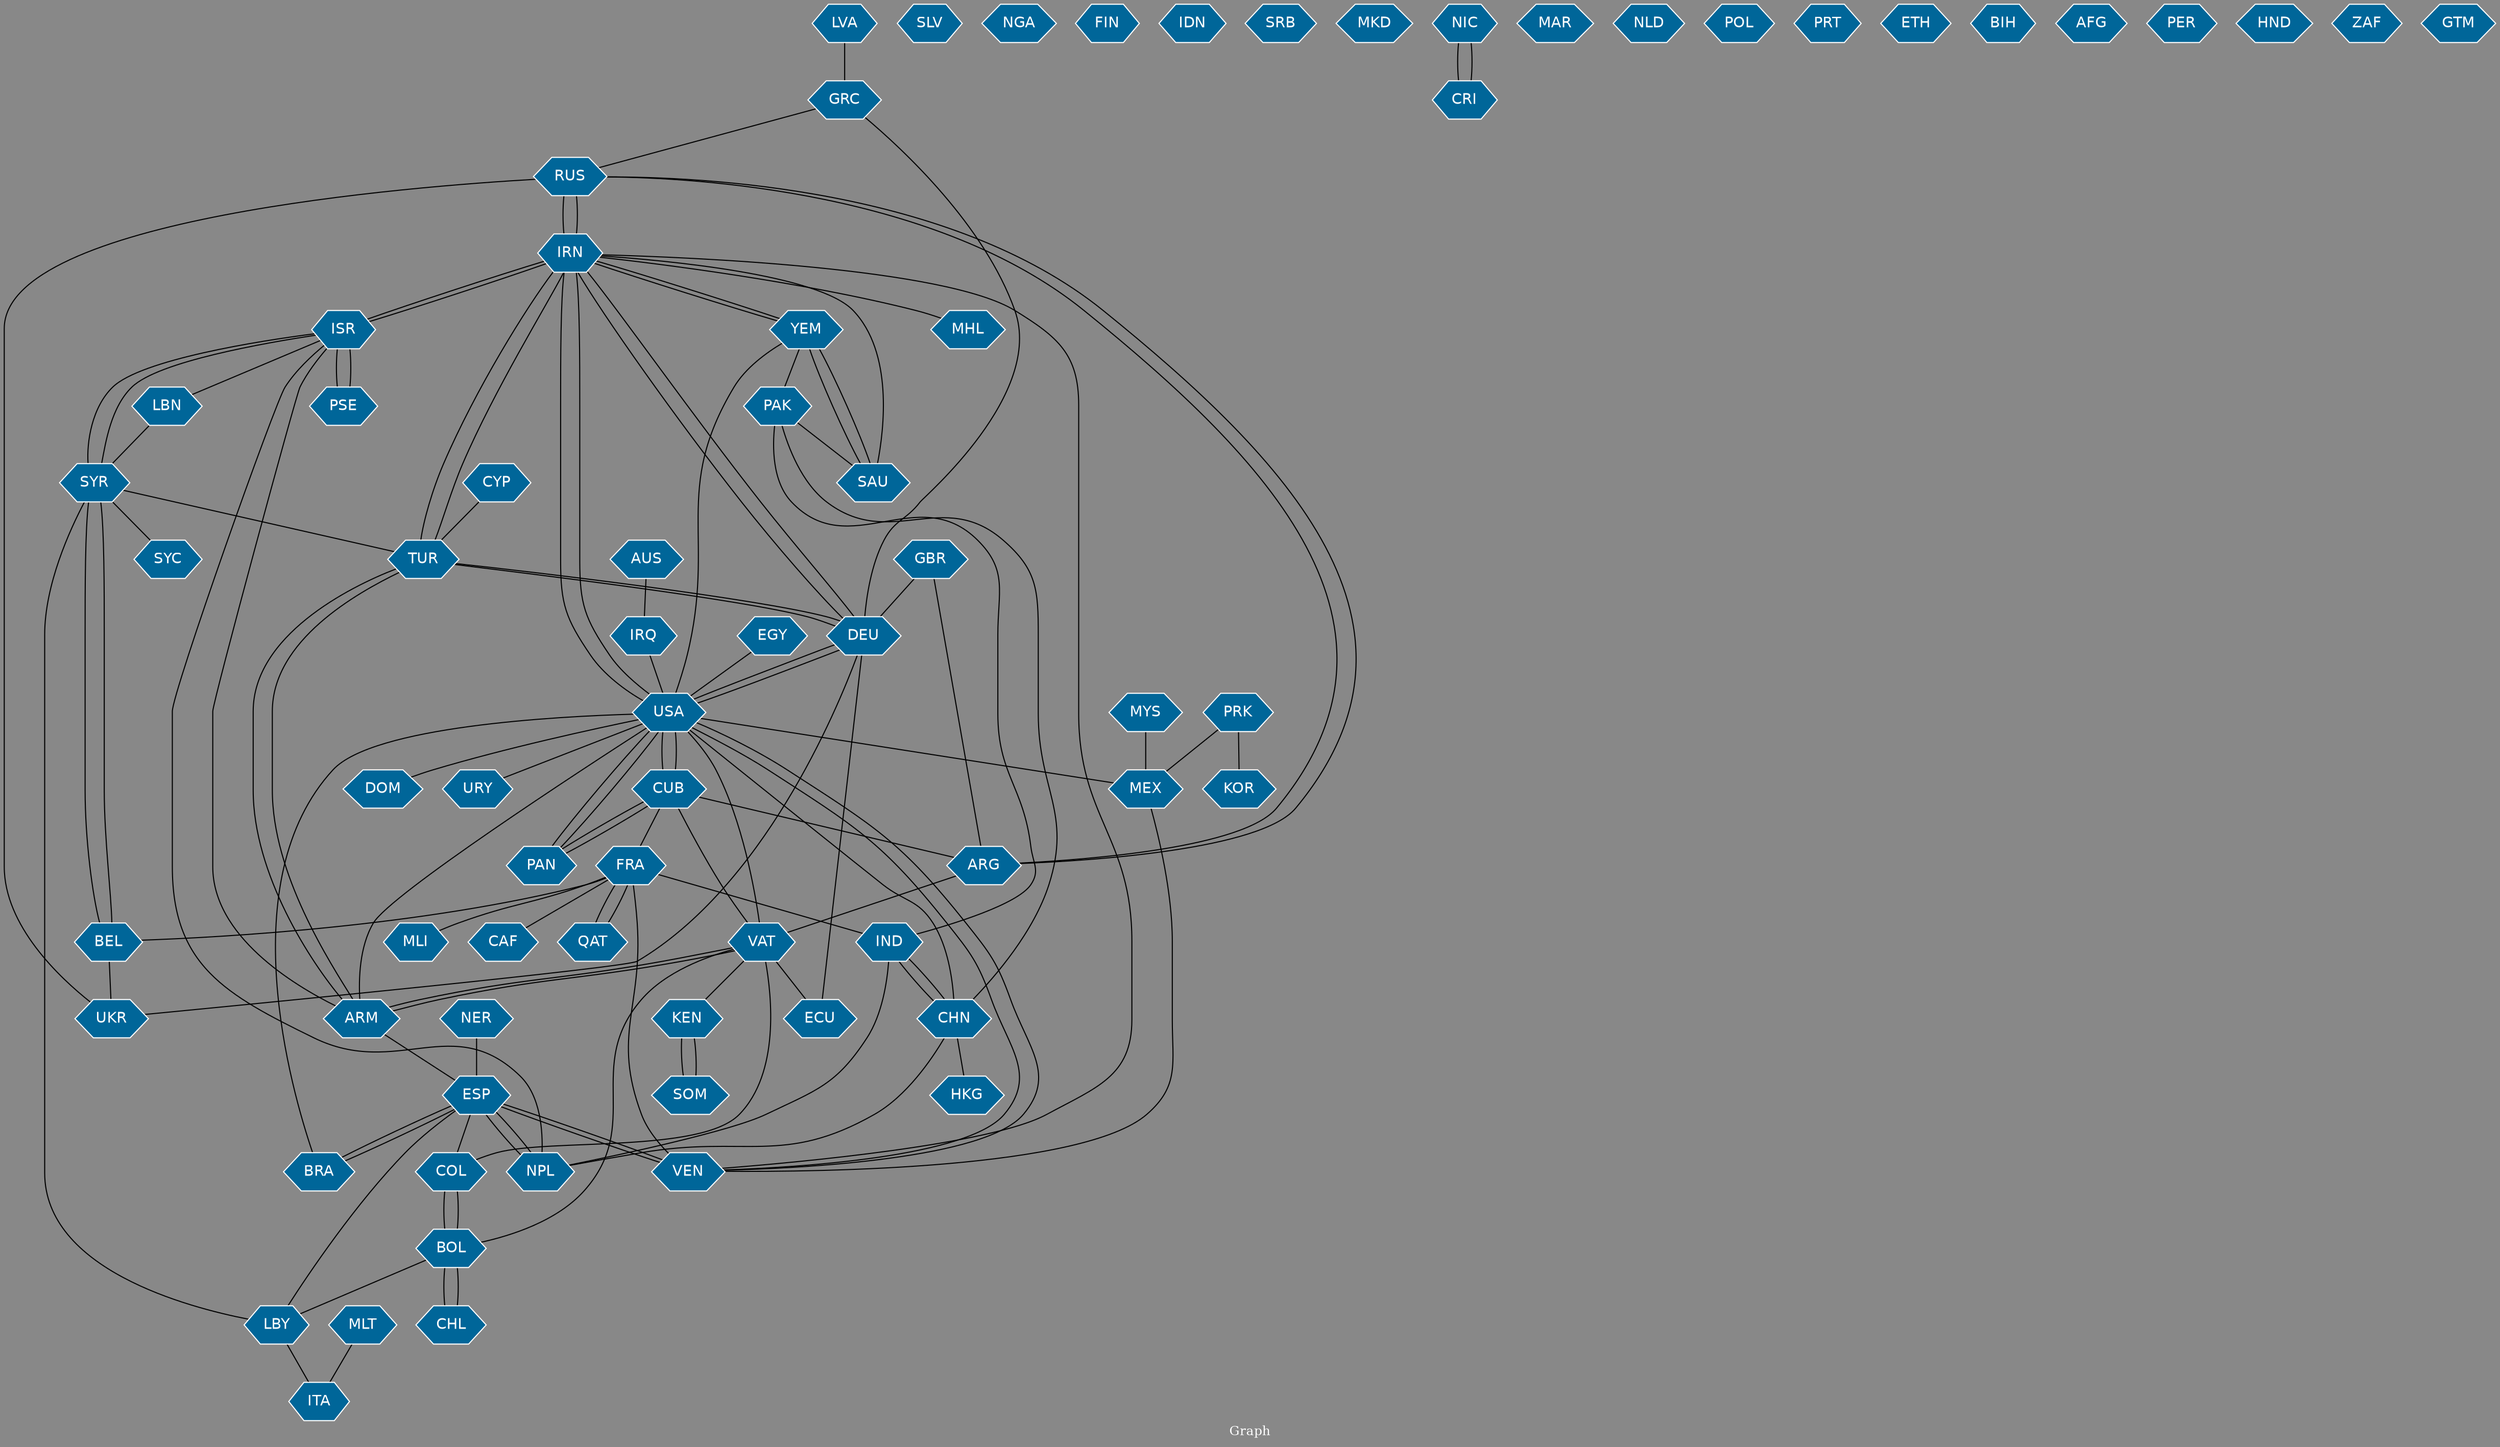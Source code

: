 // Countries together in item graph
graph {
	graph [bgcolor="#888888" fontcolor=white fontsize=12 label="Graph" outputorder=edgesfirst overlap=prism]
	node [color=white fillcolor="#006699" fontcolor=white fontname=Helvetica shape=hexagon style=filled]
	edge [arrowhead=open color=black fontcolor=white fontname=Courier fontsize=12]
		GRC [label=GRC]
		RUS [label=RUS]
		IRN [label=IRN]
		ISR [label=ISR]
		YEM [label=YEM]
		CUB [label=CUB]
		USA [label=USA]
		VAT [label=VAT]
		CHL [label=CHL]
		DOM [label=DOM]
		ARG [label=ARG]
		ARM [label=ARM]
		NPL [label=NPL]
		TUR [label=TUR]
		BRA [label=BRA]
		MEX [label=MEX]
		VEN [label=VEN]
		IRQ [label=IRQ]
		SAU [label=SAU]
		ESP [label=ESP]
		BOL [label=BOL]
		ITA [label=ITA]
		FRA [label=FRA]
		PRK [label=PRK]
		KEN [label=KEN]
		MLI [label=MLI]
		DEU [label=DEU]
		CHN [label=CHN]
		GBR [label=GBR]
		SLV [label=SLV]
		PSE [label=PSE]
		UKR [label=UKR]
		SYR [label=SYR]
		NGA [label=NGA]
		KOR [label=KOR]
		BEL [label=BEL]
		ECU [label=ECU]
		FIN [label=FIN]
		PAN [label=PAN]
		URY [label=URY]
		PAK [label=PAK]
		IDN [label=IDN]
		MLT [label=MLT]
		LBY [label=LBY]
		COL [label=COL]
		SYC [label=SYC]
		SRB [label=SRB]
		EGY [label=EGY]
		MKD [label=MKD]
		IND [label=IND]
		NIC [label=NIC]
		CRI [label=CRI]
		AUS [label=AUS]
		MAR [label=MAR]
		CAF [label=CAF]
		NLD [label=NLD]
		POL [label=POL]
		SOM [label=SOM]
		PRT [label=PRT]
		QAT [label=QAT]
		MYS [label=MYS]
		ETH [label=ETH]
		BIH [label=BIH]
		AFG [label=AFG]
		LBN [label=LBN]
		PER [label=PER]
		LVA [label=LVA]
		CYP [label=CYP]
		HND [label=HND]
		ZAF [label=ZAF]
		HKG [label=HKG]
		NER [label=NER]
		GTM [label=GTM]
		MHL [label=MHL]
			FRA -- BEL [weight=1]
			SYR -- TUR [weight=1]
			VEN -- USA [weight=1]
			CUB -- PAN [weight=1]
			CHN -- NPL [weight=2]
			MEX -- VEN [weight=1]
			LBY -- SYR [weight=1]
			SAU -- YEM [weight=3]
			BRA -- ESP [weight=2]
			VAT -- USA [weight=2]
			IRN -- TUR [weight=2]
			TUR -- DEU [weight=1]
			ARM -- TUR [weight=2]
			VAT -- ARM [weight=1]
			COL -- VAT [weight=1]
			FRA -- IND [weight=1]
			ARG -- RUS [weight=1]
			ARG -- VAT [weight=3]
			SYR -- ISR [weight=1]
			ISR -- IRN [weight=3]
			IND -- CHN [weight=1]
			IRN -- ISR [weight=2]
			FRA -- VEN [weight=1]
			RUS -- IRN [weight=1]
			MYS -- MEX [weight=1]
			PRK -- MEX [weight=1]
			VEN -- ESP [weight=3]
			PAK -- CHN [weight=1]
			PAK -- IND [weight=1]
			FRA -- MLI [weight=1]
			YEM -- PAK [weight=2]
			ISR -- LBN [weight=1]
			SYR -- BEL [weight=1]
			MLT -- ITA [weight=1]
			BOL -- COL [weight=1]
			NPL -- ESP [weight=4]
			VEN -- IRN [weight=1]
			ESP -- NPL [weight=5]
			CHN -- IND [weight=1]
			YEM -- IRN [weight=3]
			AUS -- IRQ [weight=1]
			VAT -- ECU [weight=1]
			GBR -- DEU [weight=1]
			EGY -- USA [weight=2]
			USA -- DEU [weight=2]
			USA -- IRN [weight=5]
			LBN -- SYR [weight=1]
			IRN -- MHL [weight=1]
			FRA -- QAT [weight=1]
			PSE -- ISR [weight=1]
			KEN -- SOM [weight=1]
			ARM -- VAT [weight=2]
			BOL -- VAT [weight=1]
			SAU -- IRN [weight=2]
			IRN -- YEM [weight=1]
			TUR -- ARM [weight=1]
			YEM -- SAU [weight=5]
			GRC -- RUS [weight=1]
			IRN -- RUS [weight=1]
			ISR -- PSE [weight=3]
			NER -- ESP [weight=1]
			VAT -- KEN [weight=1]
			CYP -- TUR [weight=1]
			LVA -- GRC [weight=1]
			SYR -- SYC [weight=1]
			ESP -- VEN [weight=2]
			BOL -- LBY [weight=1]
			PAN -- USA [weight=1]
			DEU -- IRN [weight=1]
			NIC -- CRI [weight=2]
			IRN -- DEU [weight=1]
			USA -- PAN [weight=3]
			PRK -- KOR [weight=1]
			ARM -- ESP [weight=1]
			IRN -- USA [weight=3]
			ESP -- COL [weight=1]
			RUS -- ARG [weight=1]
			CHL -- BOL [weight=1]
			ISR -- NPL [weight=1]
			VAT -- CUB [weight=2]
			COL -- BOL [weight=1]
			CUB -- ARG [weight=1]
			USA -- BRA [weight=1]
			ISR -- ARM [weight=1]
			BEL -- UKR [weight=1]
			LBY -- ITA [weight=1]
			UKR -- DEU [weight=2]
			UKR -- RUS [weight=3]
			CUB -- FRA [weight=1]
			GBR -- ARG [weight=1]
			DEU -- ECU [weight=1]
			ISR -- SYR [weight=1]
			IRQ -- USA [weight=1]
			USA -- DOM [weight=1]
			USA -- MEX [weight=1]
			PAN -- CUB [weight=2]
			LBY -- ESP [weight=1]
			BEL -- SYR [weight=1]
			DEU -- TUR [weight=1]
			FRA -- CAF [weight=1]
			SOM -- KEN [weight=1]
			YEM -- USA [weight=2]
			USA -- ARM [weight=1]
			USA -- CUB [weight=7]
			DEU -- USA [weight=1]
			USA -- VEN [weight=2]
			PAK -- SAU [weight=2]
			CUB -- USA [weight=14]
			TUR -- IRN [weight=1]
			GRC -- DEU [weight=1]
			USA -- CHN [weight=1]
			QAT -- FRA [weight=1]
			BOL -- CHL [weight=1]
			USA -- URY [weight=1]
			ESP -- BRA [weight=1]
			IND -- NPL [weight=2]
			CRI -- NIC [weight=1]
			CHN -- HKG [weight=1]
}